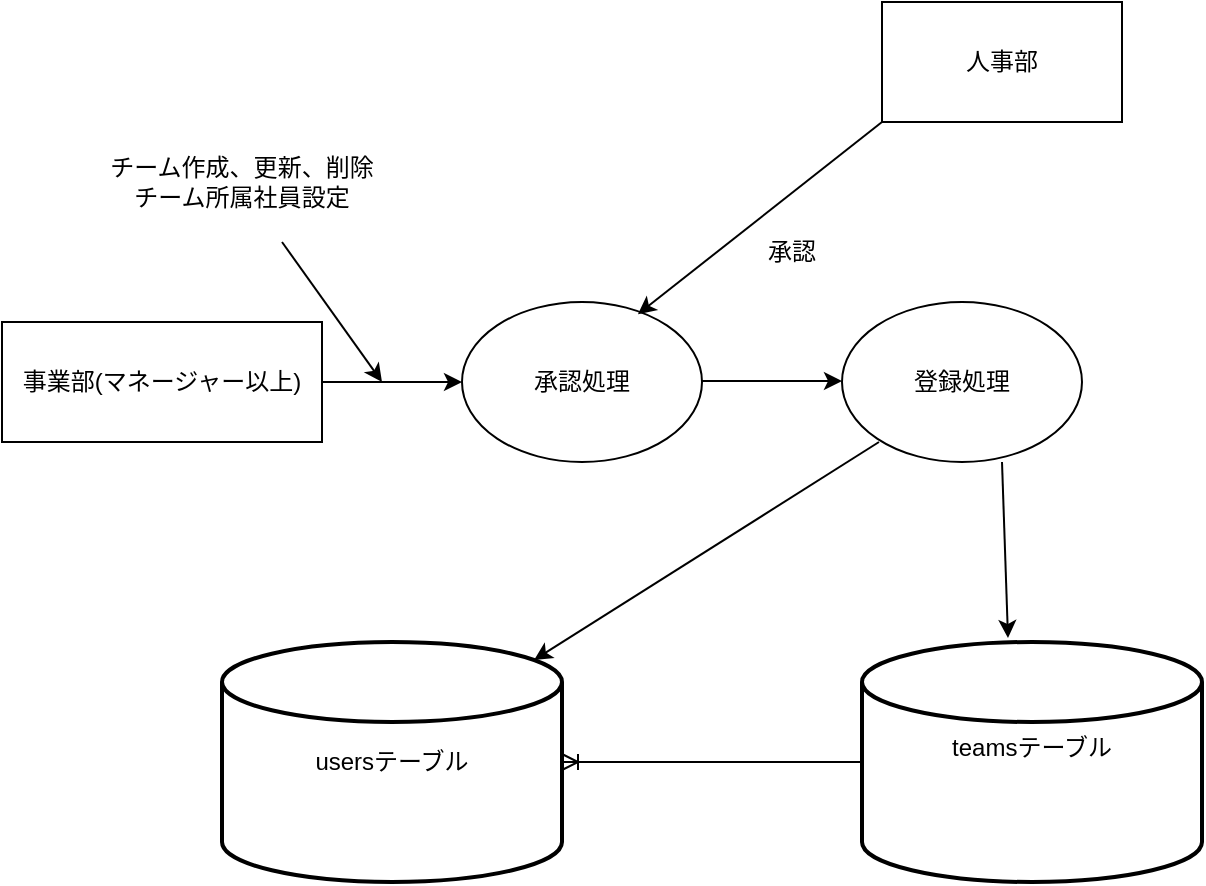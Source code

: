 <mxfile version="24.7.10">
  <diagram name="ページ1" id="3ncXwig-IbvlqDQaRCKq">
    <mxGraphModel dx="890" dy="625" grid="1" gridSize="10" guides="1" tooltips="1" connect="1" arrows="1" fold="1" page="1" pageScale="1" pageWidth="827" pageHeight="1169" math="0" shadow="0">
      <root>
        <mxCell id="0" />
        <mxCell id="1" parent="0" />
        <mxCell id="cX7yS5dUJwy2zb3N302p-1" value="事業部(マネージャー以上)" style="rounded=0;whiteSpace=wrap;html=1;" vertex="1" parent="1">
          <mxGeometry x="20" y="220" width="160" height="60" as="geometry" />
        </mxCell>
        <mxCell id="cX7yS5dUJwy2zb3N302p-2" value="" style="endArrow=classic;html=1;rounded=0;exitX=1;exitY=0.5;exitDx=0;exitDy=0;" edge="1" parent="1" source="cX7yS5dUJwy2zb3N302p-1">
          <mxGeometry width="50" height="50" relative="1" as="geometry">
            <mxPoint x="350" y="310" as="sourcePoint" />
            <mxPoint x="250" y="250" as="targetPoint" />
          </mxGeometry>
        </mxCell>
        <mxCell id="cX7yS5dUJwy2zb3N302p-3" value="承認処理" style="ellipse;whiteSpace=wrap;html=1;" vertex="1" parent="1">
          <mxGeometry x="250" y="210" width="120" height="80" as="geometry" />
        </mxCell>
        <mxCell id="cX7yS5dUJwy2zb3N302p-4" value="チーム作成、更新、削除&lt;div&gt;チーム所属社員設定&lt;/div&gt;" style="text;html=1;align=center;verticalAlign=middle;whiteSpace=wrap;rounded=0;" vertex="1" parent="1">
          <mxGeometry x="60" y="110" width="160" height="80" as="geometry" />
        </mxCell>
        <mxCell id="cX7yS5dUJwy2zb3N302p-7" value="" style="endArrow=classic;html=1;rounded=0;exitX=1;exitY=0.5;exitDx=0;exitDy=0;" edge="1" parent="1">
          <mxGeometry width="50" height="50" relative="1" as="geometry">
            <mxPoint x="370" y="249.5" as="sourcePoint" />
            <mxPoint x="440" y="249.5" as="targetPoint" />
          </mxGeometry>
        </mxCell>
        <mxCell id="cX7yS5dUJwy2zb3N302p-9" value="" style="endArrow=classic;html=1;rounded=0;" edge="1" parent="1">
          <mxGeometry width="50" height="50" relative="1" as="geometry">
            <mxPoint x="160" y="180" as="sourcePoint" />
            <mxPoint x="210" y="250" as="targetPoint" />
          </mxGeometry>
        </mxCell>
        <mxCell id="cX7yS5dUJwy2zb3N302p-10" value="人事部" style="rounded=0;whiteSpace=wrap;html=1;" vertex="1" parent="1">
          <mxGeometry x="460" y="60" width="120" height="60" as="geometry" />
        </mxCell>
        <mxCell id="cX7yS5dUJwy2zb3N302p-11" value="" style="endArrow=classic;html=1;rounded=0;exitX=0;exitY=1;exitDx=0;exitDy=0;" edge="1" parent="1" source="cX7yS5dUJwy2zb3N302p-10">
          <mxGeometry width="50" height="50" relative="1" as="geometry">
            <mxPoint x="428.075" y="120" as="sourcePoint" />
            <mxPoint x="338.0" y="216.08" as="targetPoint" />
          </mxGeometry>
        </mxCell>
        <mxCell id="cX7yS5dUJwy2zb3N302p-12" value="承認" style="text;html=1;align=center;verticalAlign=middle;whiteSpace=wrap;rounded=0;" vertex="1" parent="1">
          <mxGeometry x="370" y="160" width="90" height="50" as="geometry" />
        </mxCell>
        <mxCell id="cX7yS5dUJwy2zb3N302p-15" value="登録処理" style="ellipse;whiteSpace=wrap;html=1;" vertex="1" parent="1">
          <mxGeometry x="440" y="210" width="120" height="80" as="geometry" />
        </mxCell>
        <mxCell id="cX7yS5dUJwy2zb3N302p-16" value="teamsテーブル&lt;div&gt;&lt;br&gt;&lt;/div&gt;" style="strokeWidth=2;html=1;shape=mxgraph.flowchart.database;whiteSpace=wrap;" vertex="1" parent="1">
          <mxGeometry x="450" y="380" width="170" height="120" as="geometry" />
        </mxCell>
        <mxCell id="cX7yS5dUJwy2zb3N302p-17" value="usersテーブル" style="strokeWidth=2;html=1;shape=mxgraph.flowchart.database;whiteSpace=wrap;" vertex="1" parent="1">
          <mxGeometry x="130" y="380" width="170" height="120" as="geometry" />
        </mxCell>
        <mxCell id="cX7yS5dUJwy2zb3N302p-18" value="" style="endArrow=classic;html=1;rounded=0;" edge="1" parent="1">
          <mxGeometry width="50" height="50" relative="1" as="geometry">
            <mxPoint x="520" y="290" as="sourcePoint" />
            <mxPoint x="523" y="378" as="targetPoint" />
          </mxGeometry>
        </mxCell>
        <mxCell id="cX7yS5dUJwy2zb3N302p-19" value="" style="edgeStyle=entityRelationEdgeStyle;fontSize=12;html=1;endArrow=ERoneToMany;rounded=0;exitX=0;exitY=0.5;exitDx=0;exitDy=0;exitPerimeter=0;entryX=1;entryY=0.5;entryDx=0;entryDy=0;entryPerimeter=0;" edge="1" parent="1" source="cX7yS5dUJwy2zb3N302p-16" target="cX7yS5dUJwy2zb3N302p-17">
          <mxGeometry width="100" height="100" relative="1" as="geometry">
            <mxPoint x="310" y="350" as="sourcePoint" />
            <mxPoint x="410" y="250" as="targetPoint" />
            <Array as="points">
              <mxPoint x="370" y="410" />
            </Array>
          </mxGeometry>
        </mxCell>
        <mxCell id="cX7yS5dUJwy2zb3N302p-20" value="" style="endArrow=classic;html=1;rounded=0;entryX=0.918;entryY=0.075;entryDx=0;entryDy=0;entryPerimeter=0;" edge="1" parent="1" target="cX7yS5dUJwy2zb3N302p-17">
          <mxGeometry width="50" height="50" relative="1" as="geometry">
            <mxPoint x="458.5" y="280" as="sourcePoint" />
            <mxPoint x="461.5" y="368" as="targetPoint" />
          </mxGeometry>
        </mxCell>
        <mxCell id="cX7yS5dUJwy2zb3N302p-27" style="edgeStyle=orthogonalEdgeStyle;rounded=0;orthogonalLoop=1;jettySize=auto;html=1;exitX=0.5;exitY=1;exitDx=0;exitDy=0;" edge="1" parent="1">
          <mxGeometry relative="1" as="geometry">
            <mxPoint x="600" y="380" as="sourcePoint" />
            <mxPoint x="600" y="380" as="targetPoint" />
          </mxGeometry>
        </mxCell>
      </root>
    </mxGraphModel>
  </diagram>
</mxfile>
